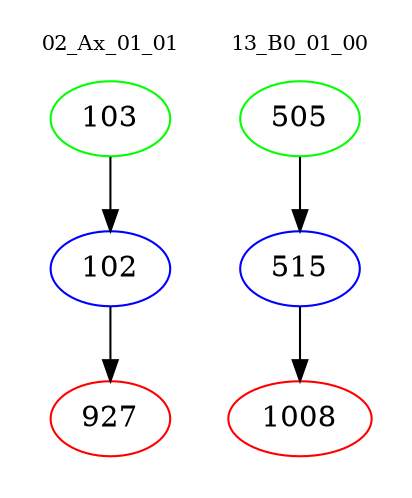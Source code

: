 digraph{
subgraph cluster_0 {
color = white
label = "02_Ax_01_01";
fontsize=10;
T0_103 [label="103", color="green"]
T0_103 -> T0_102 [color="black"]
T0_102 [label="102", color="blue"]
T0_102 -> T0_927 [color="black"]
T0_927 [label="927", color="red"]
}
subgraph cluster_1 {
color = white
label = "13_B0_01_00";
fontsize=10;
T1_505 [label="505", color="green"]
T1_505 -> T1_515 [color="black"]
T1_515 [label="515", color="blue"]
T1_515 -> T1_1008 [color="black"]
T1_1008 [label="1008", color="red"]
}
}
